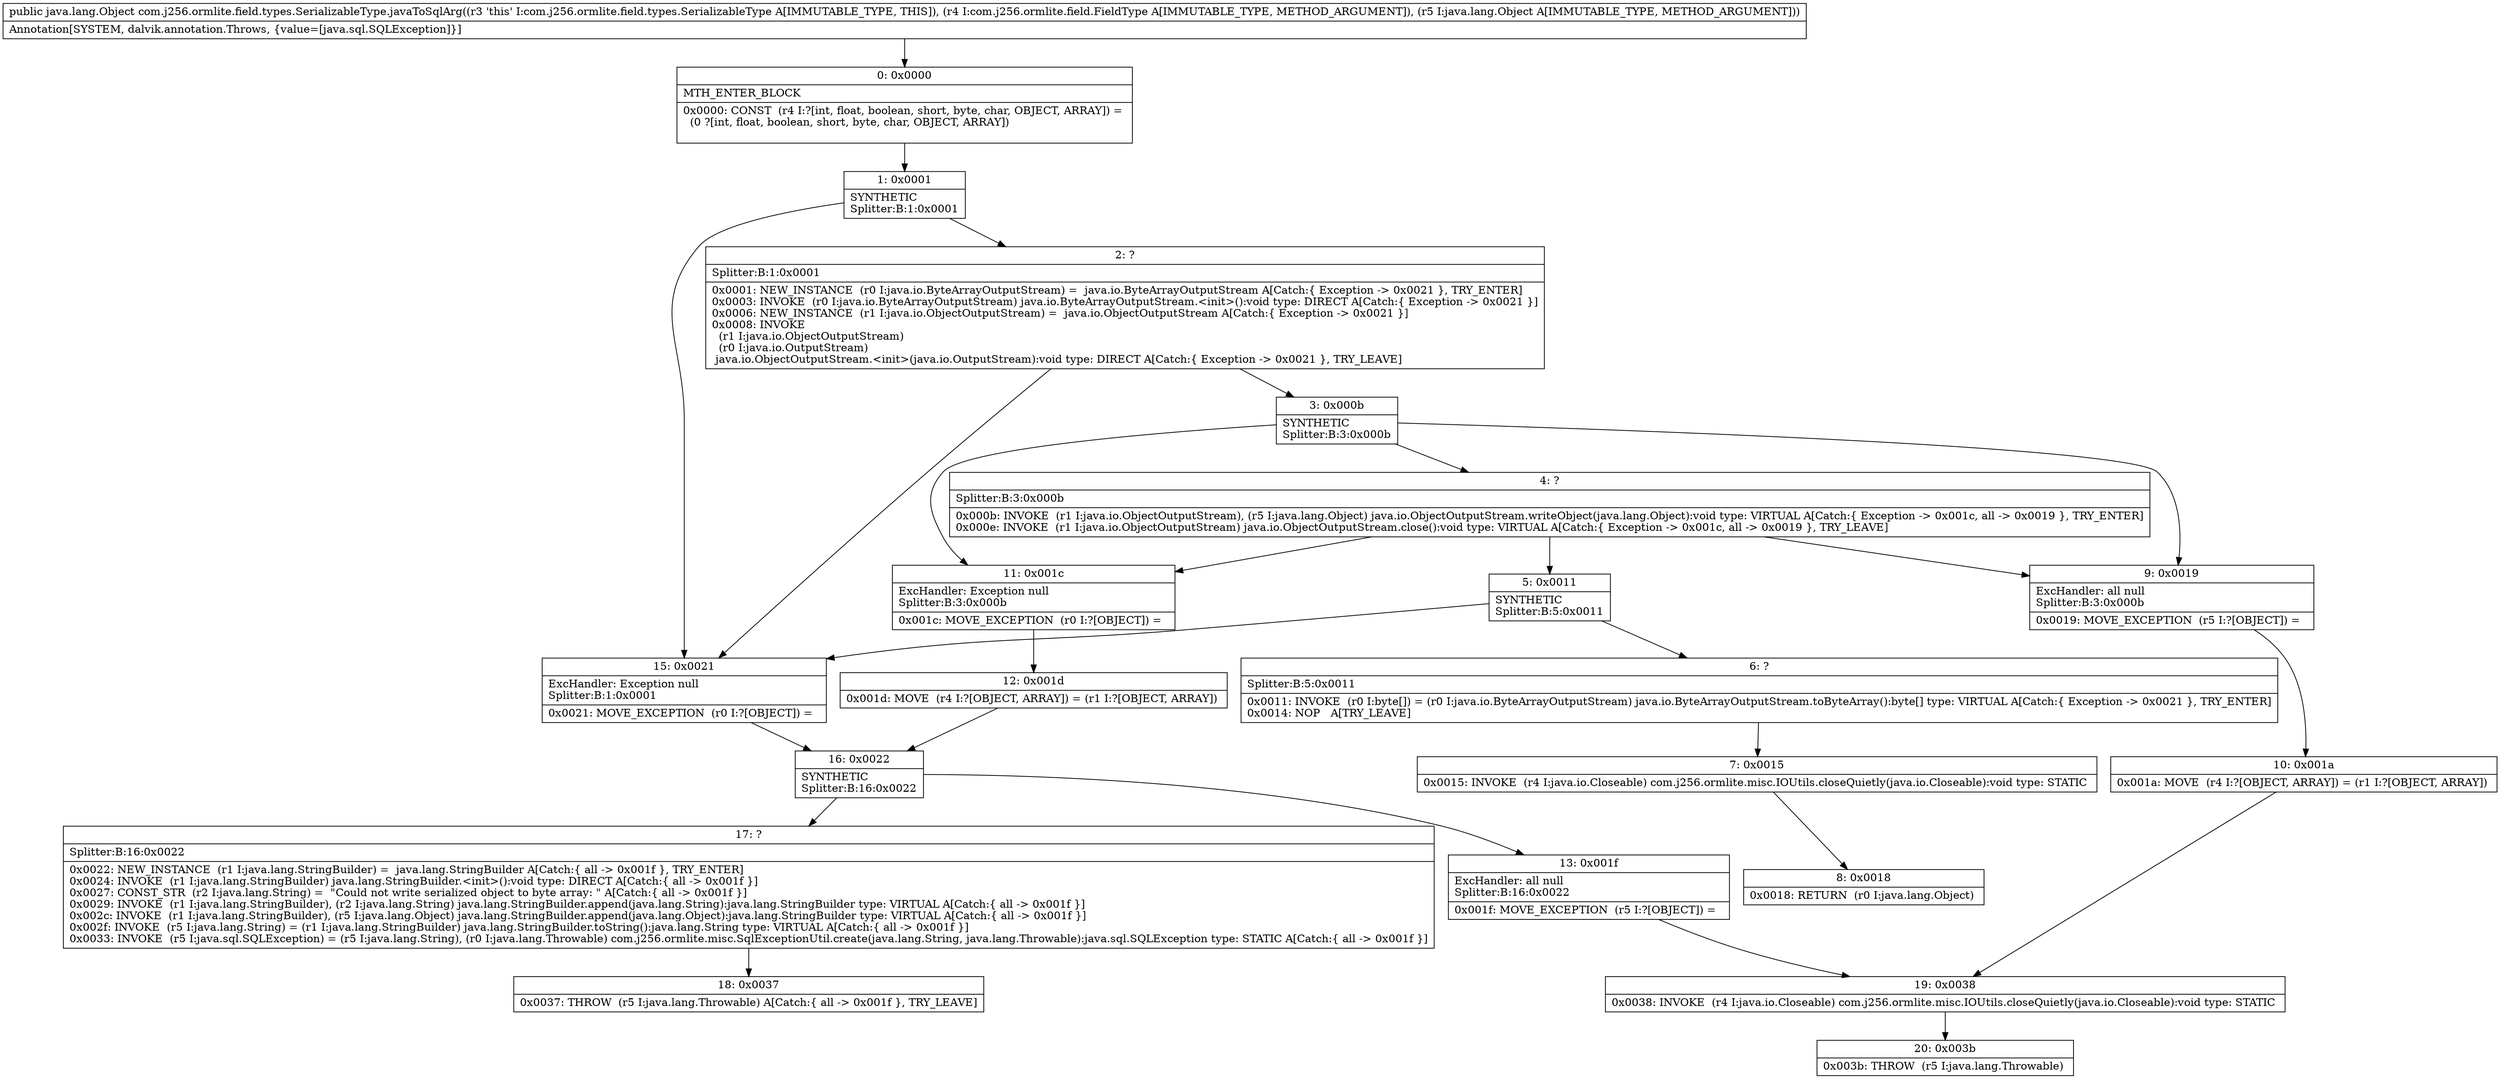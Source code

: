digraph "CFG forcom.j256.ormlite.field.types.SerializableType.javaToSqlArg(Lcom\/j256\/ormlite\/field\/FieldType;Ljava\/lang\/Object;)Ljava\/lang\/Object;" {
Node_0 [shape=record,label="{0\:\ 0x0000|MTH_ENTER_BLOCK\l|0x0000: CONST  (r4 I:?[int, float, boolean, short, byte, char, OBJECT, ARRAY]) = \l  (0 ?[int, float, boolean, short, byte, char, OBJECT, ARRAY])\l \l}"];
Node_1 [shape=record,label="{1\:\ 0x0001|SYNTHETIC\lSplitter:B:1:0x0001\l}"];
Node_2 [shape=record,label="{2\:\ ?|Splitter:B:1:0x0001\l|0x0001: NEW_INSTANCE  (r0 I:java.io.ByteArrayOutputStream) =  java.io.ByteArrayOutputStream A[Catch:\{ Exception \-\> 0x0021 \}, TRY_ENTER]\l0x0003: INVOKE  (r0 I:java.io.ByteArrayOutputStream) java.io.ByteArrayOutputStream.\<init\>():void type: DIRECT A[Catch:\{ Exception \-\> 0x0021 \}]\l0x0006: NEW_INSTANCE  (r1 I:java.io.ObjectOutputStream) =  java.io.ObjectOutputStream A[Catch:\{ Exception \-\> 0x0021 \}]\l0x0008: INVOKE  \l  (r1 I:java.io.ObjectOutputStream)\l  (r0 I:java.io.OutputStream)\l java.io.ObjectOutputStream.\<init\>(java.io.OutputStream):void type: DIRECT A[Catch:\{ Exception \-\> 0x0021 \}, TRY_LEAVE]\l}"];
Node_3 [shape=record,label="{3\:\ 0x000b|SYNTHETIC\lSplitter:B:3:0x000b\l}"];
Node_4 [shape=record,label="{4\:\ ?|Splitter:B:3:0x000b\l|0x000b: INVOKE  (r1 I:java.io.ObjectOutputStream), (r5 I:java.lang.Object) java.io.ObjectOutputStream.writeObject(java.lang.Object):void type: VIRTUAL A[Catch:\{ Exception \-\> 0x001c, all \-\> 0x0019 \}, TRY_ENTER]\l0x000e: INVOKE  (r1 I:java.io.ObjectOutputStream) java.io.ObjectOutputStream.close():void type: VIRTUAL A[Catch:\{ Exception \-\> 0x001c, all \-\> 0x0019 \}, TRY_LEAVE]\l}"];
Node_5 [shape=record,label="{5\:\ 0x0011|SYNTHETIC\lSplitter:B:5:0x0011\l}"];
Node_6 [shape=record,label="{6\:\ ?|Splitter:B:5:0x0011\l|0x0011: INVOKE  (r0 I:byte[]) = (r0 I:java.io.ByteArrayOutputStream) java.io.ByteArrayOutputStream.toByteArray():byte[] type: VIRTUAL A[Catch:\{ Exception \-\> 0x0021 \}, TRY_ENTER]\l0x0014: NOP   A[TRY_LEAVE]\l}"];
Node_7 [shape=record,label="{7\:\ 0x0015|0x0015: INVOKE  (r4 I:java.io.Closeable) com.j256.ormlite.misc.IOUtils.closeQuietly(java.io.Closeable):void type: STATIC \l}"];
Node_8 [shape=record,label="{8\:\ 0x0018|0x0018: RETURN  (r0 I:java.lang.Object) \l}"];
Node_9 [shape=record,label="{9\:\ 0x0019|ExcHandler: all null\lSplitter:B:3:0x000b\l|0x0019: MOVE_EXCEPTION  (r5 I:?[OBJECT]) =  \l}"];
Node_10 [shape=record,label="{10\:\ 0x001a|0x001a: MOVE  (r4 I:?[OBJECT, ARRAY]) = (r1 I:?[OBJECT, ARRAY]) \l}"];
Node_11 [shape=record,label="{11\:\ 0x001c|ExcHandler: Exception null\lSplitter:B:3:0x000b\l|0x001c: MOVE_EXCEPTION  (r0 I:?[OBJECT]) =  \l}"];
Node_12 [shape=record,label="{12\:\ 0x001d|0x001d: MOVE  (r4 I:?[OBJECT, ARRAY]) = (r1 I:?[OBJECT, ARRAY]) \l}"];
Node_13 [shape=record,label="{13\:\ 0x001f|ExcHandler: all null\lSplitter:B:16:0x0022\l|0x001f: MOVE_EXCEPTION  (r5 I:?[OBJECT]) =  \l}"];
Node_15 [shape=record,label="{15\:\ 0x0021|ExcHandler: Exception null\lSplitter:B:1:0x0001\l|0x0021: MOVE_EXCEPTION  (r0 I:?[OBJECT]) =  \l}"];
Node_16 [shape=record,label="{16\:\ 0x0022|SYNTHETIC\lSplitter:B:16:0x0022\l}"];
Node_17 [shape=record,label="{17\:\ ?|Splitter:B:16:0x0022\l|0x0022: NEW_INSTANCE  (r1 I:java.lang.StringBuilder) =  java.lang.StringBuilder A[Catch:\{ all \-\> 0x001f \}, TRY_ENTER]\l0x0024: INVOKE  (r1 I:java.lang.StringBuilder) java.lang.StringBuilder.\<init\>():void type: DIRECT A[Catch:\{ all \-\> 0x001f \}]\l0x0027: CONST_STR  (r2 I:java.lang.String) =  \"Could not write serialized object to byte array: \" A[Catch:\{ all \-\> 0x001f \}]\l0x0029: INVOKE  (r1 I:java.lang.StringBuilder), (r2 I:java.lang.String) java.lang.StringBuilder.append(java.lang.String):java.lang.StringBuilder type: VIRTUAL A[Catch:\{ all \-\> 0x001f \}]\l0x002c: INVOKE  (r1 I:java.lang.StringBuilder), (r5 I:java.lang.Object) java.lang.StringBuilder.append(java.lang.Object):java.lang.StringBuilder type: VIRTUAL A[Catch:\{ all \-\> 0x001f \}]\l0x002f: INVOKE  (r5 I:java.lang.String) = (r1 I:java.lang.StringBuilder) java.lang.StringBuilder.toString():java.lang.String type: VIRTUAL A[Catch:\{ all \-\> 0x001f \}]\l0x0033: INVOKE  (r5 I:java.sql.SQLException) = (r5 I:java.lang.String), (r0 I:java.lang.Throwable) com.j256.ormlite.misc.SqlExceptionUtil.create(java.lang.String, java.lang.Throwable):java.sql.SQLException type: STATIC A[Catch:\{ all \-\> 0x001f \}]\l}"];
Node_18 [shape=record,label="{18\:\ 0x0037|0x0037: THROW  (r5 I:java.lang.Throwable) A[Catch:\{ all \-\> 0x001f \}, TRY_LEAVE]\l}"];
Node_19 [shape=record,label="{19\:\ 0x0038|0x0038: INVOKE  (r4 I:java.io.Closeable) com.j256.ormlite.misc.IOUtils.closeQuietly(java.io.Closeable):void type: STATIC \l}"];
Node_20 [shape=record,label="{20\:\ 0x003b|0x003b: THROW  (r5 I:java.lang.Throwable) \l}"];
MethodNode[shape=record,label="{public java.lang.Object com.j256.ormlite.field.types.SerializableType.javaToSqlArg((r3 'this' I:com.j256.ormlite.field.types.SerializableType A[IMMUTABLE_TYPE, THIS]), (r4 I:com.j256.ormlite.field.FieldType A[IMMUTABLE_TYPE, METHOD_ARGUMENT]), (r5 I:java.lang.Object A[IMMUTABLE_TYPE, METHOD_ARGUMENT]))  | Annotation[SYSTEM, dalvik.annotation.Throws, \{value=[java.sql.SQLException]\}]\l}"];
MethodNode -> Node_0;
Node_0 -> Node_1;
Node_1 -> Node_2;
Node_1 -> Node_15;
Node_2 -> Node_3;
Node_2 -> Node_15;
Node_3 -> Node_4;
Node_3 -> Node_11;
Node_3 -> Node_9;
Node_4 -> Node_5;
Node_4 -> Node_11;
Node_4 -> Node_9;
Node_5 -> Node_6;
Node_5 -> Node_15;
Node_6 -> Node_7;
Node_7 -> Node_8;
Node_9 -> Node_10;
Node_10 -> Node_19;
Node_11 -> Node_12;
Node_12 -> Node_16;
Node_13 -> Node_19;
Node_15 -> Node_16;
Node_16 -> Node_17;
Node_16 -> Node_13;
Node_17 -> Node_18;
Node_19 -> Node_20;
}

